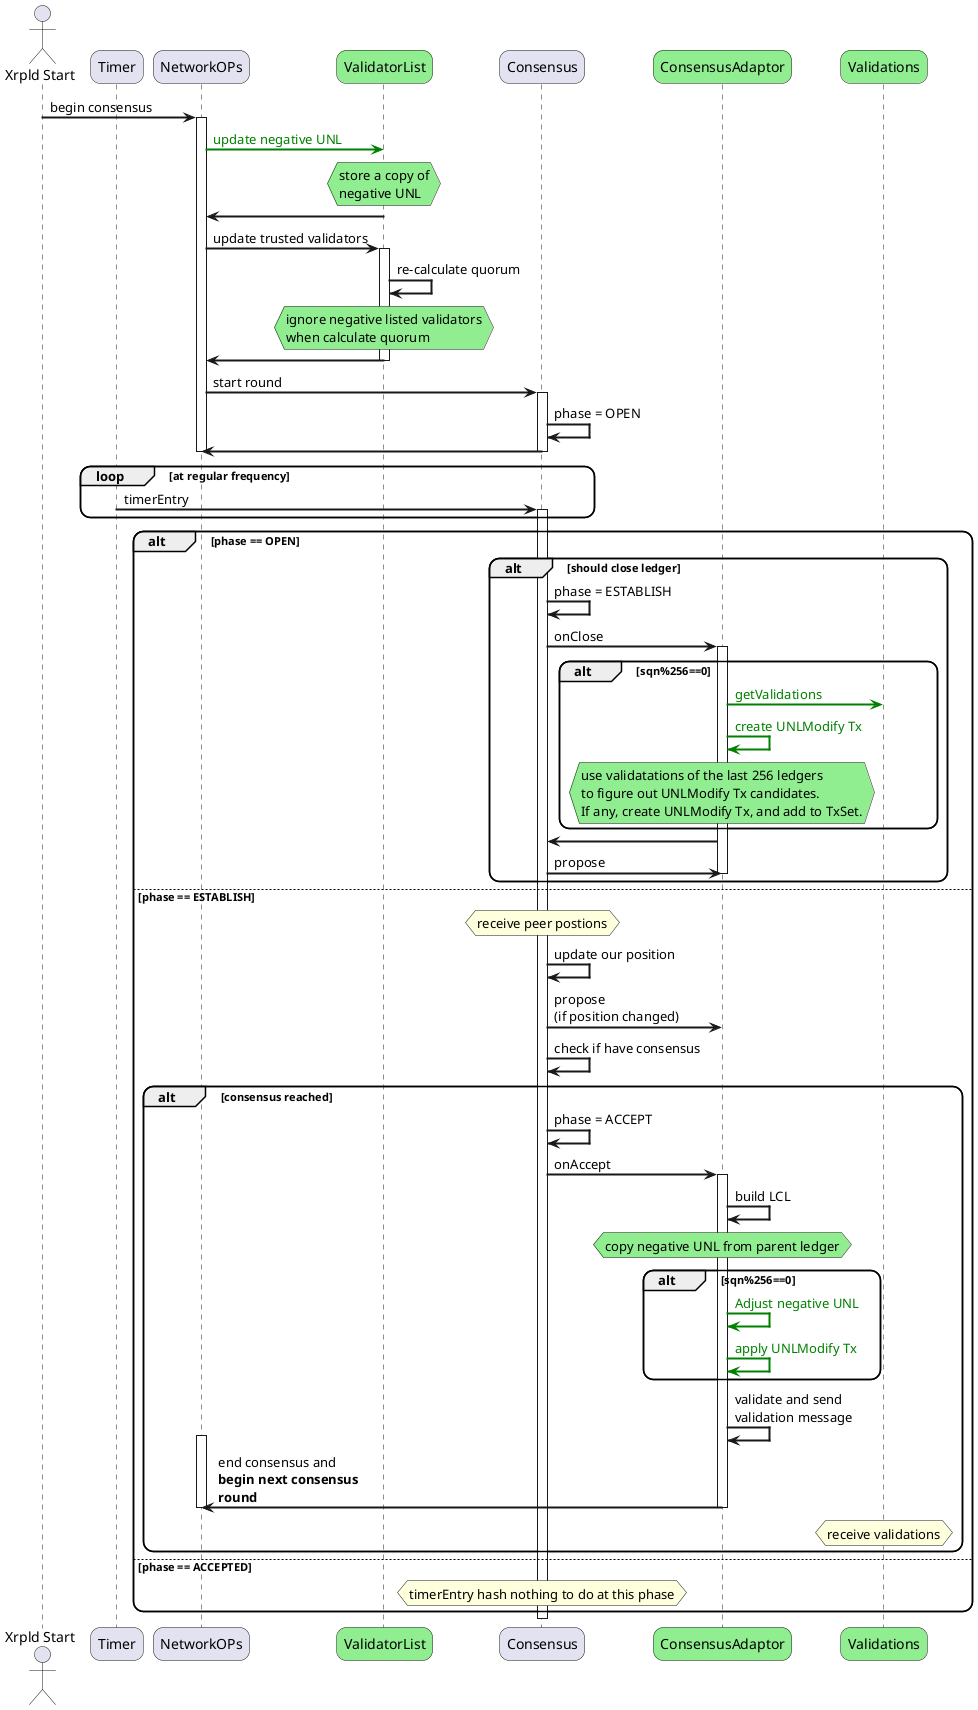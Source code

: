 @startuml negativeUNL_highLevel_sequence

skinparam sequenceArrowThickness 2
skinparam roundcorner 20
skinparam maxmessagesize 160

actor "Xrpld Start" as RS
participant "Timer" as T 
participant "NetworkOPs" as NOP 
participant "ValidatorList" as VL #lightgreen
participant "Consensus" as GC
participant "ConsensusAdaptor" as CA #lightgreen
participant "Validations" as RM #lightgreen

RS -> NOP: begin consensus
activate NOP
NOP -[#green]> VL: <font color=green>update negative UNL
hnote over VL#lightgreen: store a copy of\nnegative UNL
VL -> NOP
NOP -> VL: update trusted validators
activate VL
VL -> VL: re-calculate quorum
hnote over VL#lightgreen: ignore negative listed validators\nwhen calculate quorum 
VL -> NOP
deactivate VL
NOP -> GC: start round
activate GC
GC -> GC: phase = OPEN
GC -> NOP
deactivate GC
deactivate NOP

loop at regular frequency
T -> GC: timerEntry
activate GC
end

alt phase == OPEN
    alt should close ledger 
        GC -> GC: phase = ESTABLISH
        GC -> CA: onClose
        activate CA
            alt sqn%256==0 
            CA -[#green]> RM: <font color=green>getValidations
            CA -[#green]> CA: <font color=green>create UNLModify Tx 
            hnote over CA#lightgreen: use validatations of the last 256 ledgers\nto figure out UNLModify Tx candidates.\nIf any, create UNLModify Tx, and add to TxSet.               
            end
        CA -> GC
        GC -> CA: propose
        deactivate CA
    end
else phase == ESTABLISH
    hnote over GC: receive peer postions
    GC -> GC : update our position
    GC -> CA : propose \n(if position changed)
    GC -> GC : check if have consensus
    alt consensus reached
        GC -> GC: phase = ACCEPT
        GC -> CA : onAccept
        activate CA
            CA -> CA : build LCL
            hnote over CA #lightgreen: copy negative UNL from parent ledger
            alt sqn%256==0
                CA -[#green]> CA: <font color=green>Adjust negative UNL 
                CA -[#green]> CA: <font color=green>apply UNLModify Tx
            end
            CA -> CA : validate and send validation message
            activate NOP
                CA -> NOP : end consensus and\n<b>begin next consensus round
            deactivate NOP
        deactivate CA        
        hnote over RM: receive validations
    end
else phase == ACCEPTED
    hnote over GC: timerEntry hash nothing to do at this phase
end
deactivate GC

@enduml